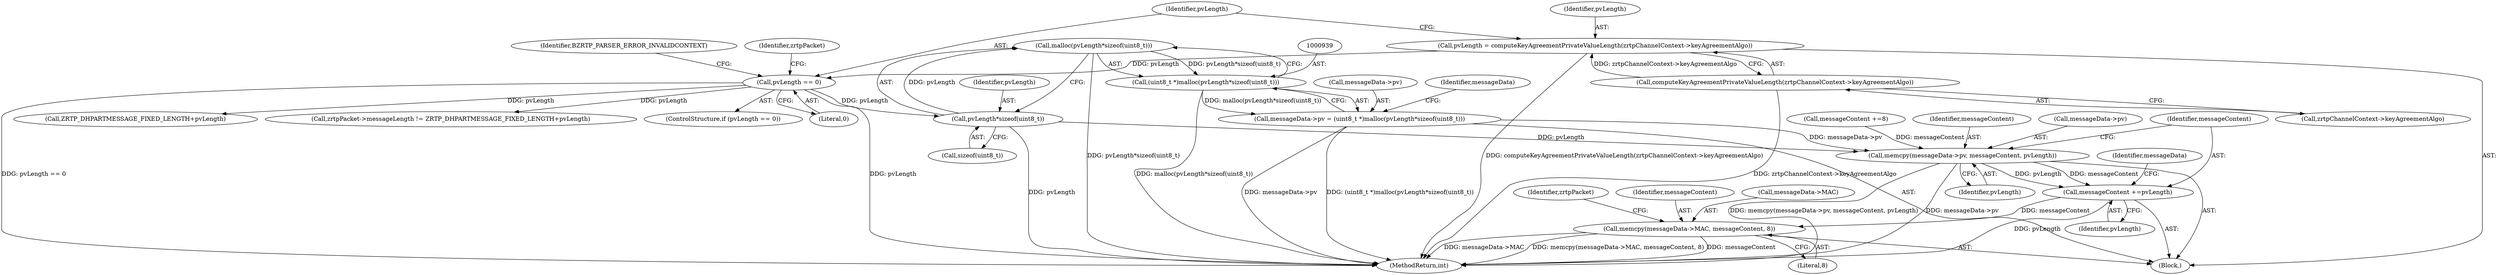 digraph "0_bzrtp_bbb1e6e2f467ee4bd7b9a8c800e4f07343d7d99b@API" {
"1000940" [label="(Call,malloc(pvLength*sizeof(uint8_t)))"];
"1000941" [label="(Call,pvLength*sizeof(uint8_t))"];
"1000910" [label="(Call,pvLength == 0)"];
"1000903" [label="(Call,pvLength = computeKeyAgreementPrivateValueLength(zrtpChannelContext->keyAgreementAlgo))"];
"1000905" [label="(Call,computeKeyAgreementPrivateValueLength(zrtpChannelContext->keyAgreementAlgo))"];
"1000938" [label="(Call,(uint8_t *)malloc(pvLength*sizeof(uint8_t)))"];
"1000934" [label="(Call,messageData->pv = (uint8_t *)malloc(pvLength*sizeof(uint8_t)))"];
"1001252" [label="(Call,memcpy(messageData->pv, messageContent, pvLength))"];
"1001258" [label="(Call,messageContent +=pvLength)"];
"1001261" [label="(Call,memcpy(messageData->MAC, messageContent, 8))"];
"1001253" [label="(Call,messageData->pv)"];
"1000904" [label="(Identifier,pvLength)"];
"1001259" [label="(Identifier,messageContent)"];
"1001252" [label="(Call,memcpy(messageData->pv, messageContent, pvLength))"];
"1001261" [label="(Call,memcpy(messageData->MAC, messageContent, 8))"];
"1001258" [label="(Call,messageContent +=pvLength)"];
"1001249" [label="(Call,messageContent +=8)"];
"1000941" [label="(Call,pvLength*sizeof(uint8_t))"];
"1001262" [label="(Call,messageData->MAC)"];
"1000915" [label="(Identifier,BZRTP_PARSER_ERROR_INVALIDCONTEXT)"];
"1000905" [label="(Call,computeKeyAgreementPrivateValueLength(zrtpChannelContext->keyAgreementAlgo))"];
"1000919" [label="(Identifier,zrtpPacket)"];
"1000921" [label="(Call,ZRTP_DHPARTMESSAGE_FIXED_LENGTH+pvLength)"];
"1000910" [label="(Call,pvLength == 0)"];
"1000943" [label="(Call,sizeof(uint8_t))"];
"1000935" [label="(Call,messageData->pv)"];
"1000940" [label="(Call,malloc(pvLength*sizeof(uint8_t)))"];
"1000938" [label="(Call,(uint8_t *)malloc(pvLength*sizeof(uint8_t)))"];
"1000911" [label="(Identifier,pvLength)"];
"1000947" [label="(Identifier,messageData)"];
"1000917" [label="(Call,zrtpPacket->messageLength != ZRTP_DHPARTMESSAGE_FIXED_LENGTH+pvLength)"];
"1001269" [label="(Identifier,zrtpPacket)"];
"1000934" [label="(Call,messageData->pv = (uint8_t *)malloc(pvLength*sizeof(uint8_t)))"];
"1001265" [label="(Identifier,messageContent)"];
"1001257" [label="(Identifier,pvLength)"];
"1000900" [label="(Block,)"];
"1000909" [label="(ControlStructure,if (pvLength == 0))"];
"1001260" [label="(Identifier,pvLength)"];
"1000906" [label="(Call,zrtpChannelContext->keyAgreementAlgo)"];
"1001256" [label="(Identifier,messageContent)"];
"1000903" [label="(Call,pvLength = computeKeyAgreementPrivateValueLength(zrtpChannelContext->keyAgreementAlgo))"];
"1001263" [label="(Identifier,messageData)"];
"1000942" [label="(Identifier,pvLength)"];
"1001266" [label="(Literal,8)"];
"1001966" [label="(MethodReturn,int)"];
"1000912" [label="(Literal,0)"];
"1000940" -> "1000938"  [label="AST: "];
"1000940" -> "1000941"  [label="CFG: "];
"1000941" -> "1000940"  [label="AST: "];
"1000938" -> "1000940"  [label="CFG: "];
"1000940" -> "1001966"  [label="DDG: pvLength*sizeof(uint8_t)"];
"1000940" -> "1000938"  [label="DDG: pvLength*sizeof(uint8_t)"];
"1000941" -> "1000940"  [label="DDG: pvLength"];
"1000941" -> "1000943"  [label="CFG: "];
"1000942" -> "1000941"  [label="AST: "];
"1000943" -> "1000941"  [label="AST: "];
"1000941" -> "1001966"  [label="DDG: pvLength"];
"1000910" -> "1000941"  [label="DDG: pvLength"];
"1000941" -> "1001252"  [label="DDG: pvLength"];
"1000910" -> "1000909"  [label="AST: "];
"1000910" -> "1000912"  [label="CFG: "];
"1000911" -> "1000910"  [label="AST: "];
"1000912" -> "1000910"  [label="AST: "];
"1000915" -> "1000910"  [label="CFG: "];
"1000919" -> "1000910"  [label="CFG: "];
"1000910" -> "1001966"  [label="DDG: pvLength"];
"1000910" -> "1001966"  [label="DDG: pvLength == 0"];
"1000903" -> "1000910"  [label="DDG: pvLength"];
"1000910" -> "1000917"  [label="DDG: pvLength"];
"1000910" -> "1000921"  [label="DDG: pvLength"];
"1000903" -> "1000900"  [label="AST: "];
"1000903" -> "1000905"  [label="CFG: "];
"1000904" -> "1000903"  [label="AST: "];
"1000905" -> "1000903"  [label="AST: "];
"1000911" -> "1000903"  [label="CFG: "];
"1000903" -> "1001966"  [label="DDG: computeKeyAgreementPrivateValueLength(zrtpChannelContext->keyAgreementAlgo)"];
"1000905" -> "1000903"  [label="DDG: zrtpChannelContext->keyAgreementAlgo"];
"1000905" -> "1000906"  [label="CFG: "];
"1000906" -> "1000905"  [label="AST: "];
"1000905" -> "1001966"  [label="DDG: zrtpChannelContext->keyAgreementAlgo"];
"1000938" -> "1000934"  [label="AST: "];
"1000939" -> "1000938"  [label="AST: "];
"1000934" -> "1000938"  [label="CFG: "];
"1000938" -> "1001966"  [label="DDG: malloc(pvLength*sizeof(uint8_t))"];
"1000938" -> "1000934"  [label="DDG: malloc(pvLength*sizeof(uint8_t))"];
"1000934" -> "1000900"  [label="AST: "];
"1000935" -> "1000934"  [label="AST: "];
"1000947" -> "1000934"  [label="CFG: "];
"1000934" -> "1001966"  [label="DDG: messageData->pv"];
"1000934" -> "1001966"  [label="DDG: (uint8_t *)malloc(pvLength*sizeof(uint8_t))"];
"1000934" -> "1001252"  [label="DDG: messageData->pv"];
"1001252" -> "1000900"  [label="AST: "];
"1001252" -> "1001257"  [label="CFG: "];
"1001253" -> "1001252"  [label="AST: "];
"1001256" -> "1001252"  [label="AST: "];
"1001257" -> "1001252"  [label="AST: "];
"1001259" -> "1001252"  [label="CFG: "];
"1001252" -> "1001966"  [label="DDG: messageData->pv"];
"1001252" -> "1001966"  [label="DDG: memcpy(messageData->pv, messageContent, pvLength)"];
"1001249" -> "1001252"  [label="DDG: messageContent"];
"1001252" -> "1001258"  [label="DDG: pvLength"];
"1001252" -> "1001258"  [label="DDG: messageContent"];
"1001258" -> "1000900"  [label="AST: "];
"1001258" -> "1001260"  [label="CFG: "];
"1001259" -> "1001258"  [label="AST: "];
"1001260" -> "1001258"  [label="AST: "];
"1001263" -> "1001258"  [label="CFG: "];
"1001258" -> "1001966"  [label="DDG: pvLength"];
"1001258" -> "1001261"  [label="DDG: messageContent"];
"1001261" -> "1000900"  [label="AST: "];
"1001261" -> "1001266"  [label="CFG: "];
"1001262" -> "1001261"  [label="AST: "];
"1001265" -> "1001261"  [label="AST: "];
"1001266" -> "1001261"  [label="AST: "];
"1001269" -> "1001261"  [label="CFG: "];
"1001261" -> "1001966"  [label="DDG: messageContent"];
"1001261" -> "1001966"  [label="DDG: messageData->MAC"];
"1001261" -> "1001966"  [label="DDG: memcpy(messageData->MAC, messageContent, 8)"];
}
